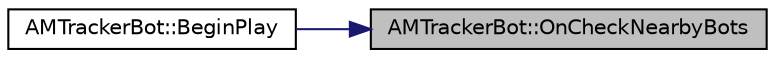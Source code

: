 digraph "AMTrackerBot::OnCheckNearbyBots"
{
 // LATEX_PDF_SIZE
  edge [fontname="Helvetica",fontsize="10",labelfontname="Helvetica",labelfontsize="10"];
  node [fontname="Helvetica",fontsize="10",shape=record];
  rankdir="RL";
  Node1 [label="AMTrackerBot::OnCheckNearbyBots",height=0.2,width=0.4,color="black", fillcolor="grey75", style="filled", fontcolor="black",tooltip=" "];
  Node1 -> Node2 [dir="back",color="midnightblue",fontsize="10",style="solid",fontname="Helvetica"];
  Node2 [label="AMTrackerBot::BeginPlay",height=0.2,width=0.4,color="black", fillcolor="white", style="filled",URL="$class_a_m_tracker_bot.html#a6873c06a06c20b18903ac0a7ef596540",tooltip=" "];
}
